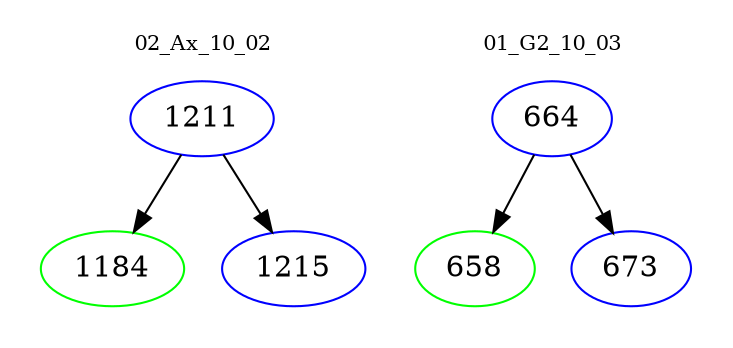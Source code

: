 digraph{
subgraph cluster_0 {
color = white
label = "02_Ax_10_02";
fontsize=10;
T0_1211 [label="1211", color="blue"]
T0_1211 -> T0_1184 [color="black"]
T0_1184 [label="1184", color="green"]
T0_1211 -> T0_1215 [color="black"]
T0_1215 [label="1215", color="blue"]
}
subgraph cluster_1 {
color = white
label = "01_G2_10_03";
fontsize=10;
T1_664 [label="664", color="blue"]
T1_664 -> T1_658 [color="black"]
T1_658 [label="658", color="green"]
T1_664 -> T1_673 [color="black"]
T1_673 [label="673", color="blue"]
}
}

